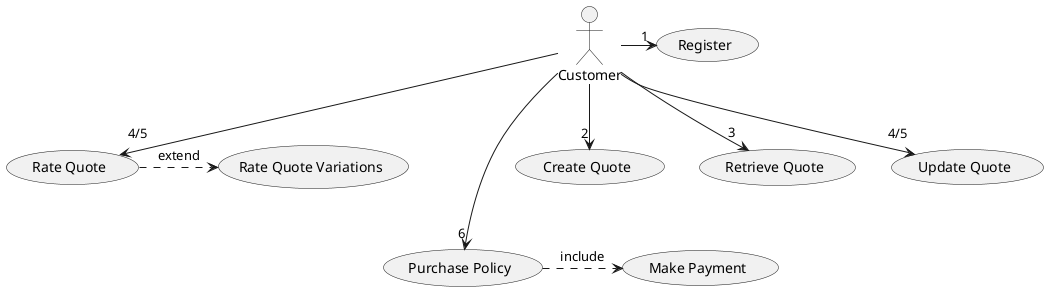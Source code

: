 @startuml


Customer -> "1" (Register)
Customer --> "2" (Create Quote)
Customer --> "3" (Retrieve Quote)
Customer --> "4/5" (Rate Quote)
Customer --> "4/5" (Update Quote)
(Rate Quote) .> (Rate Quote Variations) :extend
Customer ---> "6" (Purchase Policy)
(Purchase Policy) .> (Make Payment) :include


@enduml